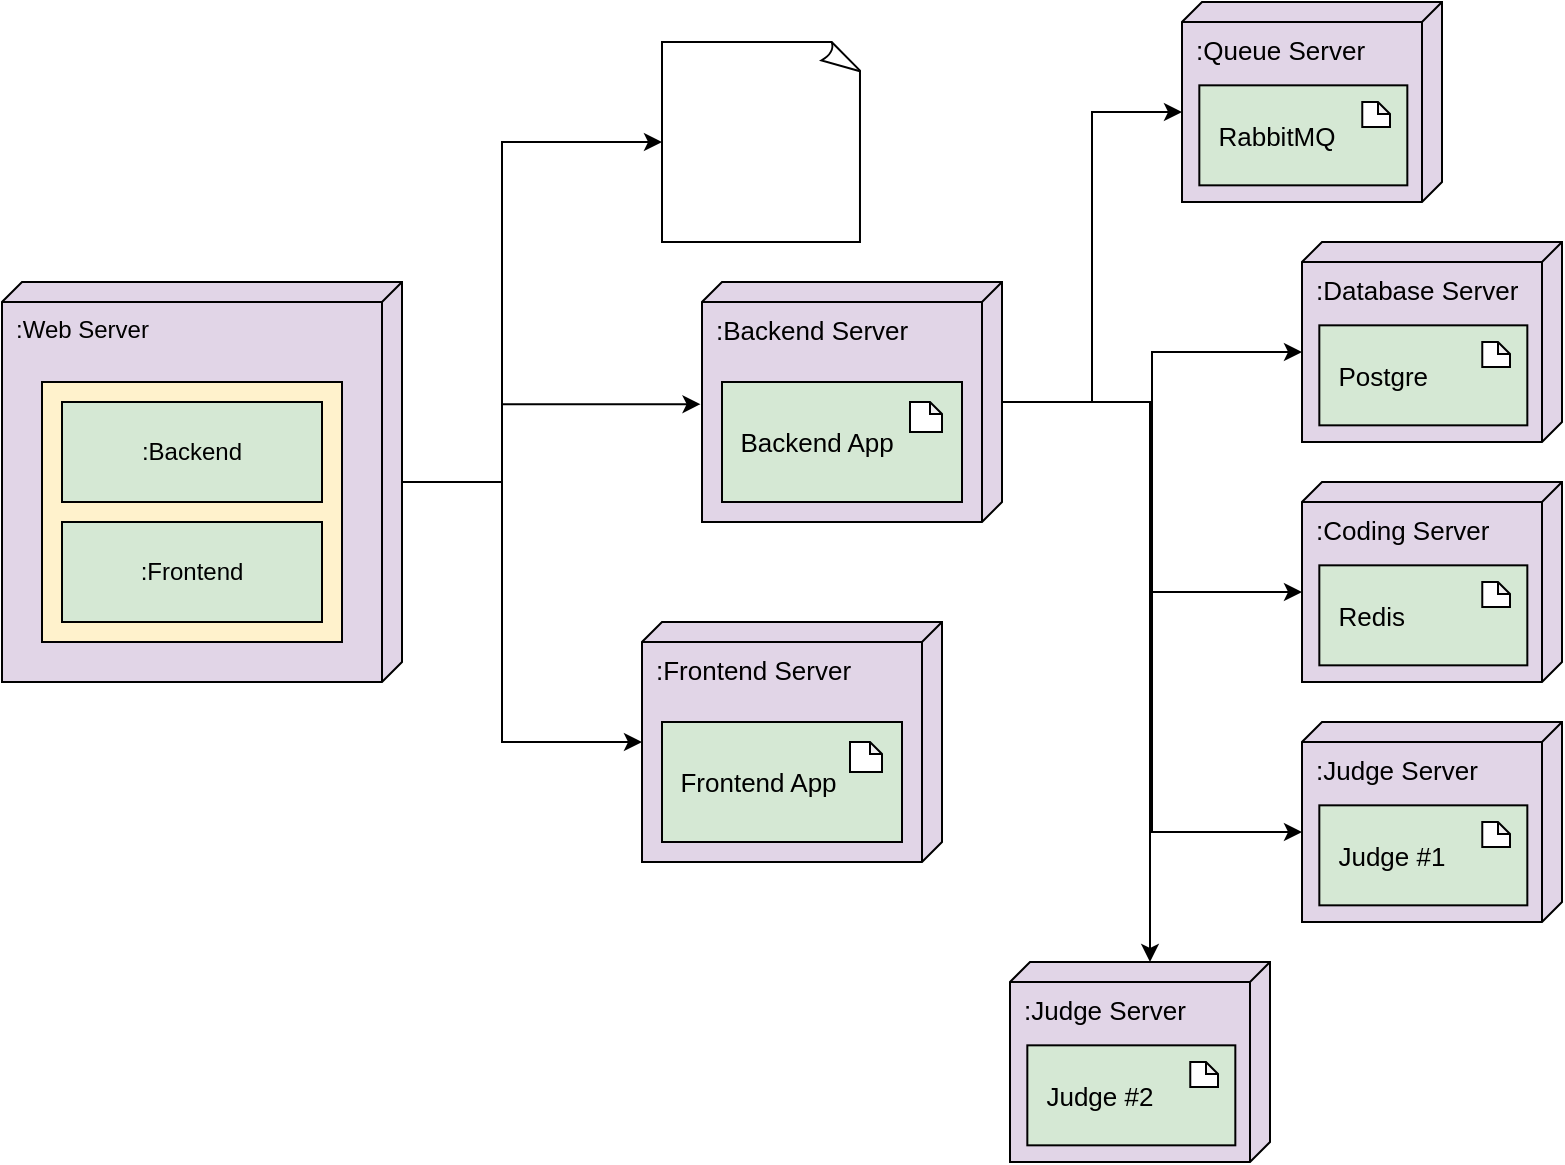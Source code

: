 <mxfile version="18.0.8" type="device"><diagram id="RXAkJW7yiBMuMucpoQ_1" name="Page-1"><mxGraphModel dx="868" dy="482" grid="1" gridSize="10" guides="1" tooltips="1" connect="1" arrows="1" fold="1" page="1" pageScale="1" pageWidth="850" pageHeight="1100" background="#ffffff" math="0" shadow="0"><root><mxCell id="0"/><mxCell id="1" parent="0"/><mxCell id="VZUUdAPo1vDphco08bph-9" value="" style="group" parent="1" vertex="1" connectable="0"><mxGeometry x="40" y="160" width="200" height="200" as="geometry"/></mxCell><mxCell id="VZUUdAPo1vDphco08bph-4" value=":Web Server" style="verticalAlign=top;align=left;shape=cube;size=10;direction=south;fontStyle=0;html=1;boundedLbl=1;spacingLeft=5;fillColor=#e1d5e7;strokeColor=#000000;" parent="VZUUdAPo1vDphco08bph-9" vertex="1"><mxGeometry width="200" height="200" as="geometry"/></mxCell><mxCell id="VZUUdAPo1vDphco08bph-6" value="" style="rounded=0;whiteSpace=wrap;html=1;fillColor=#fff2cc;strokeColor=#000000;" parent="VZUUdAPo1vDphco08bph-9" vertex="1"><mxGeometry x="20" y="50" width="150" height="130" as="geometry"/></mxCell><mxCell id="VZUUdAPo1vDphco08bph-7" value=":Backend" style="rounded=0;whiteSpace=wrap;html=1;fillColor=#d5e8d4;strokeColor=#000000;" parent="VZUUdAPo1vDphco08bph-9" vertex="1"><mxGeometry x="30" y="60" width="130" height="50" as="geometry"/></mxCell><mxCell id="VZUUdAPo1vDphco08bph-8" value=":Frontend" style="rounded=0;whiteSpace=wrap;html=1;fillColor=#d5e8d4;strokeColor=#000000;" parent="VZUUdAPo1vDphco08bph-9" vertex="1"><mxGeometry x="30" y="120" width="130" height="50" as="geometry"/></mxCell><mxCell id="VZUUdAPo1vDphco08bph-16" style="edgeStyle=orthogonalEdgeStyle;rounded=0;orthogonalLoop=1;jettySize=auto;html=1;entryX=0;entryY=0.5;entryDx=0;entryDy=0;entryPerimeter=0;" parent="1" source="VZUUdAPo1vDphco08bph-4" target="VZUUdAPo1vDphco08bph-84" edge="1"><mxGeometry relative="1" as="geometry"><mxPoint x="340" y="80.0" as="targetPoint"/><Array as="points"><mxPoint x="290" y="260"/><mxPoint x="290" y="90"/></Array></mxGeometry></mxCell><mxCell id="VZUUdAPo1vDphco08bph-28" value="" style="group" parent="1" vertex="1" connectable="0"><mxGeometry x="390" y="160" width="150" height="120" as="geometry"/></mxCell><mxCell id="VZUUdAPo1vDphco08bph-19" value=":Backend Server" style="verticalAlign=top;align=left;shape=cube;size=10;direction=south;fontStyle=0;html=1;boundedLbl=1;spacingLeft=5;fontSize=13;fillColor=#e1d5e7;strokeColor=#000000;" parent="VZUUdAPo1vDphco08bph-28" vertex="1"><mxGeometry width="150" height="120" as="geometry"/></mxCell><mxCell id="VZUUdAPo1vDphco08bph-21" value="&amp;nbsp; Backend App" style="rounded=0;whiteSpace=wrap;html=1;fontSize=13;align=left;fillColor=#d5e8d4;strokeColor=#000000;" parent="VZUUdAPo1vDphco08bph-28" vertex="1"><mxGeometry x="10" y="50" width="120" height="60" as="geometry"/></mxCell><mxCell id="VZUUdAPo1vDphco08bph-22" value="" style="shape=note;whiteSpace=wrap;html=1;backgroundOutline=1;darkOpacity=0.05;fontSize=13;size=6;" parent="VZUUdAPo1vDphco08bph-28" vertex="1"><mxGeometry x="104" y="60" width="16" height="15" as="geometry"/></mxCell><mxCell id="VZUUdAPo1vDphco08bph-23" style="edgeStyle=orthogonalEdgeStyle;rounded=0;orthogonalLoop=1;jettySize=auto;html=1;exitX=0.5;exitY=1;exitDx=0;exitDy=0;exitPerimeter=0;fontSize=13;" parent="VZUUdAPo1vDphco08bph-28" source="VZUUdAPo1vDphco08bph-22" target="VZUUdAPo1vDphco08bph-22" edge="1"><mxGeometry relative="1" as="geometry"/></mxCell><mxCell id="VZUUdAPo1vDphco08bph-29" style="edgeStyle=orthogonalEdgeStyle;rounded=0;orthogonalLoop=1;jettySize=auto;html=1;exitX=0;exitY=0;exitDx=95;exitDy=0;exitPerimeter=0;entryX=0.509;entryY=1.005;entryDx=0;entryDy=0;entryPerimeter=0;fontSize=13;" parent="1" source="VZUUdAPo1vDphco08bph-4" target="VZUUdAPo1vDphco08bph-19" edge="1"><mxGeometry relative="1" as="geometry"><Array as="points"><mxPoint x="240" y="260"/><mxPoint x="290" y="260"/><mxPoint x="290" y="221"/></Array></mxGeometry></mxCell><mxCell id="VZUUdAPo1vDphco08bph-30" value="" style="group" parent="1" vertex="1" connectable="0"><mxGeometry x="360" y="330" width="150" height="120" as="geometry"/></mxCell><mxCell id="VZUUdAPo1vDphco08bph-31" value=":Frontend Server" style="verticalAlign=top;align=left;shape=cube;size=10;direction=south;fontStyle=0;html=1;boundedLbl=1;spacingLeft=5;fontSize=13;fillColor=#e1d5e7;strokeColor=#000000;" parent="VZUUdAPo1vDphco08bph-30" vertex="1"><mxGeometry width="150" height="120" as="geometry"/></mxCell><mxCell id="VZUUdAPo1vDphco08bph-32" value="&amp;nbsp; Frontend App" style="rounded=0;whiteSpace=wrap;html=1;fontSize=13;align=left;fillColor=#d5e8d4;strokeColor=#000000;" parent="VZUUdAPo1vDphco08bph-30" vertex="1"><mxGeometry x="10" y="50" width="120" height="60" as="geometry"/></mxCell><mxCell id="VZUUdAPo1vDphco08bph-33" value="" style="shape=note;whiteSpace=wrap;html=1;backgroundOutline=1;darkOpacity=0.05;fontSize=13;size=6;" parent="VZUUdAPo1vDphco08bph-30" vertex="1"><mxGeometry x="104" y="60" width="16" height="15" as="geometry"/></mxCell><mxCell id="VZUUdAPo1vDphco08bph-34" style="edgeStyle=orthogonalEdgeStyle;rounded=0;orthogonalLoop=1;jettySize=auto;html=1;exitX=0.5;exitY=1;exitDx=0;exitDy=0;exitPerimeter=0;fontSize=13;" parent="VZUUdAPo1vDphco08bph-30" source="VZUUdAPo1vDphco08bph-33" target="VZUUdAPo1vDphco08bph-33" edge="1"><mxGeometry relative="1" as="geometry"/></mxCell><mxCell id="VZUUdAPo1vDphco08bph-35" style="edgeStyle=orthogonalEdgeStyle;rounded=0;orthogonalLoop=1;jettySize=auto;html=1;fontSize=13;" parent="1" source="VZUUdAPo1vDphco08bph-4" target="VZUUdAPo1vDphco08bph-31" edge="1"><mxGeometry relative="1" as="geometry"><Array as="points"><mxPoint x="290" y="260"/><mxPoint x="290" y="390"/></Array></mxGeometry></mxCell><mxCell id="VZUUdAPo1vDphco08bph-56" value="" style="group" parent="1" vertex="1" connectable="0"><mxGeometry x="630" y="20" width="130" height="100" as="geometry"/></mxCell><mxCell id="VZUUdAPo1vDphco08bph-57" value=":Queue Server" style="verticalAlign=top;align=left;shape=cube;size=10;direction=south;fontStyle=0;html=1;boundedLbl=1;spacingLeft=5;fontSize=13;fillColor=#e1d5e7;strokeColor=#000000;" parent="VZUUdAPo1vDphco08bph-56" vertex="1"><mxGeometry width="130" height="100" as="geometry"/></mxCell><mxCell id="VZUUdAPo1vDphco08bph-58" value="&amp;nbsp; RabbitMQ" style="rounded=0;whiteSpace=wrap;html=1;fontSize=13;align=left;fillColor=#d5e8d4;strokeColor=#000000;" parent="VZUUdAPo1vDphco08bph-56" vertex="1"><mxGeometry x="8.667" y="41.667" width="104" height="50" as="geometry"/></mxCell><mxCell id="VZUUdAPo1vDphco08bph-59" value="" style="shape=note;whiteSpace=wrap;html=1;backgroundOutline=1;darkOpacity=0.05;fontSize=13;size=6;" parent="VZUUdAPo1vDphco08bph-56" vertex="1"><mxGeometry x="90.133" y="50" width="13.867" height="12.5" as="geometry"/></mxCell><mxCell id="VZUUdAPo1vDphco08bph-63" value="" style="group" parent="1" vertex="1" connectable="0"><mxGeometry x="690" y="140" width="130" height="100" as="geometry"/></mxCell><mxCell id="VZUUdAPo1vDphco08bph-64" value=":Database Server" style="verticalAlign=top;align=left;shape=cube;size=10;direction=south;fontStyle=0;html=1;boundedLbl=1;spacingLeft=5;fontSize=13;fillColor=#e1d5e7;strokeColor=#000000;" parent="VZUUdAPo1vDphco08bph-63" vertex="1"><mxGeometry width="130" height="100" as="geometry"/></mxCell><mxCell id="VZUUdAPo1vDphco08bph-65" value="&amp;nbsp; Postgre" style="rounded=0;whiteSpace=wrap;html=1;fontSize=13;align=left;fillColor=#d5e8d4;strokeColor=#000000;" parent="VZUUdAPo1vDphco08bph-63" vertex="1"><mxGeometry x="8.667" y="41.667" width="104" height="50" as="geometry"/></mxCell><mxCell id="VZUUdAPo1vDphco08bph-66" value="" style="shape=note;whiteSpace=wrap;html=1;backgroundOutline=1;darkOpacity=0.05;fontSize=13;size=6;" parent="VZUUdAPo1vDphco08bph-63" vertex="1"><mxGeometry x="90.133" y="50" width="13.867" height="12.5" as="geometry"/></mxCell><mxCell id="VZUUdAPo1vDphco08bph-67" value="" style="group" parent="1" vertex="1" connectable="0"><mxGeometry x="690" y="380" width="130" height="100" as="geometry"/></mxCell><mxCell id="VZUUdAPo1vDphco08bph-68" value=":Judge Server" style="verticalAlign=top;align=left;shape=cube;size=10;direction=south;fontStyle=0;html=1;boundedLbl=1;spacingLeft=5;fontSize=13;fillColor=#e1d5e7;strokeColor=#000000;" parent="VZUUdAPo1vDphco08bph-67" vertex="1"><mxGeometry width="130" height="100" as="geometry"/></mxCell><mxCell id="VZUUdAPo1vDphco08bph-69" value="&amp;nbsp; Judge #1" style="rounded=0;whiteSpace=wrap;html=1;fontSize=13;align=left;fillColor=#d5e8d4;strokeColor=#000000;" parent="VZUUdAPo1vDphco08bph-67" vertex="1"><mxGeometry x="8.667" y="41.667" width="104" height="50" as="geometry"/></mxCell><mxCell id="VZUUdAPo1vDphco08bph-70" value="" style="shape=note;whiteSpace=wrap;html=1;backgroundOutline=1;darkOpacity=0.05;fontSize=13;size=6;" parent="VZUUdAPo1vDphco08bph-67" vertex="1"><mxGeometry x="90.133" y="50" width="13.867" height="12.5" as="geometry"/></mxCell><mxCell id="VZUUdAPo1vDphco08bph-71" value="" style="group" parent="1" vertex="1" connectable="0"><mxGeometry x="690" y="260" width="130" height="100" as="geometry"/></mxCell><mxCell id="VZUUdAPo1vDphco08bph-72" value=":Coding Server" style="verticalAlign=top;align=left;shape=cube;size=10;direction=south;fontStyle=0;html=1;boundedLbl=1;spacingLeft=5;fontSize=13;fillColor=#e1d5e7;strokeColor=#000000;" parent="VZUUdAPo1vDphco08bph-71" vertex="1"><mxGeometry width="130" height="100" as="geometry"/></mxCell><mxCell id="VZUUdAPo1vDphco08bph-73" value="&amp;nbsp; Redis" style="rounded=0;whiteSpace=wrap;html=1;fontSize=13;align=left;fillColor=#d5e8d4;strokeColor=#000000;" parent="VZUUdAPo1vDphco08bph-71" vertex="1"><mxGeometry x="8.667" y="41.667" width="104" height="50" as="geometry"/></mxCell><mxCell id="VZUUdAPo1vDphco08bph-74" value="" style="shape=note;whiteSpace=wrap;html=1;backgroundOutline=1;darkOpacity=0.05;fontSize=13;size=6;" parent="VZUUdAPo1vDphco08bph-71" vertex="1"><mxGeometry x="90.133" y="50" width="13.867" height="12.5" as="geometry"/></mxCell><mxCell id="VZUUdAPo1vDphco08bph-75" value="" style="group" parent="1" vertex="1" connectable="0"><mxGeometry x="544" y="500" width="130" height="100" as="geometry"/></mxCell><mxCell id="VZUUdAPo1vDphco08bph-76" value=":Judge Server" style="verticalAlign=top;align=left;shape=cube;size=10;direction=south;fontStyle=0;html=1;boundedLbl=1;spacingLeft=5;fontSize=13;fillColor=#e1d5e7;strokeColor=#000000;" parent="VZUUdAPo1vDphco08bph-75" vertex="1"><mxGeometry width="130" height="100" as="geometry"/></mxCell><mxCell id="VZUUdAPo1vDphco08bph-77" value="&amp;nbsp; Judge #2" style="rounded=0;whiteSpace=wrap;html=1;fontSize=13;align=left;fillColor=#d5e8d4;strokeColor=#000000;" parent="VZUUdAPo1vDphco08bph-75" vertex="1"><mxGeometry x="8.667" y="41.667" width="104" height="50" as="geometry"/></mxCell><mxCell id="VZUUdAPo1vDphco08bph-78" value="" style="shape=note;whiteSpace=wrap;html=1;backgroundOutline=1;darkOpacity=0.05;fontSize=13;size=6;" parent="VZUUdAPo1vDphco08bph-75" vertex="1"><mxGeometry x="90.133" y="50" width="13.867" height="12.5" as="geometry"/></mxCell><mxCell id="VZUUdAPo1vDphco08bph-79" style="edgeStyle=orthogonalEdgeStyle;rounded=0;orthogonalLoop=1;jettySize=auto;html=1;entryX=0;entryY=0;entryDx=55;entryDy=130;entryPerimeter=0;fontSize=13;" parent="1" source="VZUUdAPo1vDphco08bph-19" target="VZUUdAPo1vDphco08bph-57" edge="1"><mxGeometry relative="1" as="geometry"/></mxCell><mxCell id="VZUUdAPo1vDphco08bph-80" style="edgeStyle=orthogonalEdgeStyle;rounded=0;orthogonalLoop=1;jettySize=auto;html=1;entryX=0;entryY=0;entryDx=55;entryDy=130;entryPerimeter=0;fontSize=13;" parent="1" source="VZUUdAPo1vDphco08bph-19" target="VZUUdAPo1vDphco08bph-64" edge="1"><mxGeometry relative="1" as="geometry"/></mxCell><mxCell id="VZUUdAPo1vDphco08bph-81" style="edgeStyle=orthogonalEdgeStyle;rounded=0;orthogonalLoop=1;jettySize=auto;html=1;entryX=0;entryY=0;entryDx=55;entryDy=130;entryPerimeter=0;fontSize=13;" parent="1" source="VZUUdAPo1vDphco08bph-19" target="VZUUdAPo1vDphco08bph-72" edge="1"><mxGeometry relative="1" as="geometry"/></mxCell><mxCell id="VZUUdAPo1vDphco08bph-82" style="edgeStyle=orthogonalEdgeStyle;rounded=0;orthogonalLoop=1;jettySize=auto;html=1;entryX=0;entryY=0;entryDx=55;entryDy=130;entryPerimeter=0;fontSize=13;" parent="1" source="VZUUdAPo1vDphco08bph-19" target="VZUUdAPo1vDphco08bph-68" edge="1"><mxGeometry relative="1" as="geometry"/></mxCell><mxCell id="VZUUdAPo1vDphco08bph-83" style="edgeStyle=orthogonalEdgeStyle;rounded=0;orthogonalLoop=1;jettySize=auto;html=1;entryX=0;entryY=0;entryDx=0;entryDy=60;entryPerimeter=0;fontSize=13;" parent="1" source="VZUUdAPo1vDphco08bph-19" target="VZUUdAPo1vDphco08bph-76" edge="1"><mxGeometry relative="1" as="geometry"/></mxCell><mxCell id="VZUUdAPo1vDphco08bph-84" value="" style="whiteSpace=wrap;html=1;shape=mxgraph.basic.document;fontSize=13;" parent="1" vertex="1"><mxGeometry x="370" y="40" width="100" height="100" as="geometry"/></mxCell></root></mxGraphModel></diagram></mxfile>